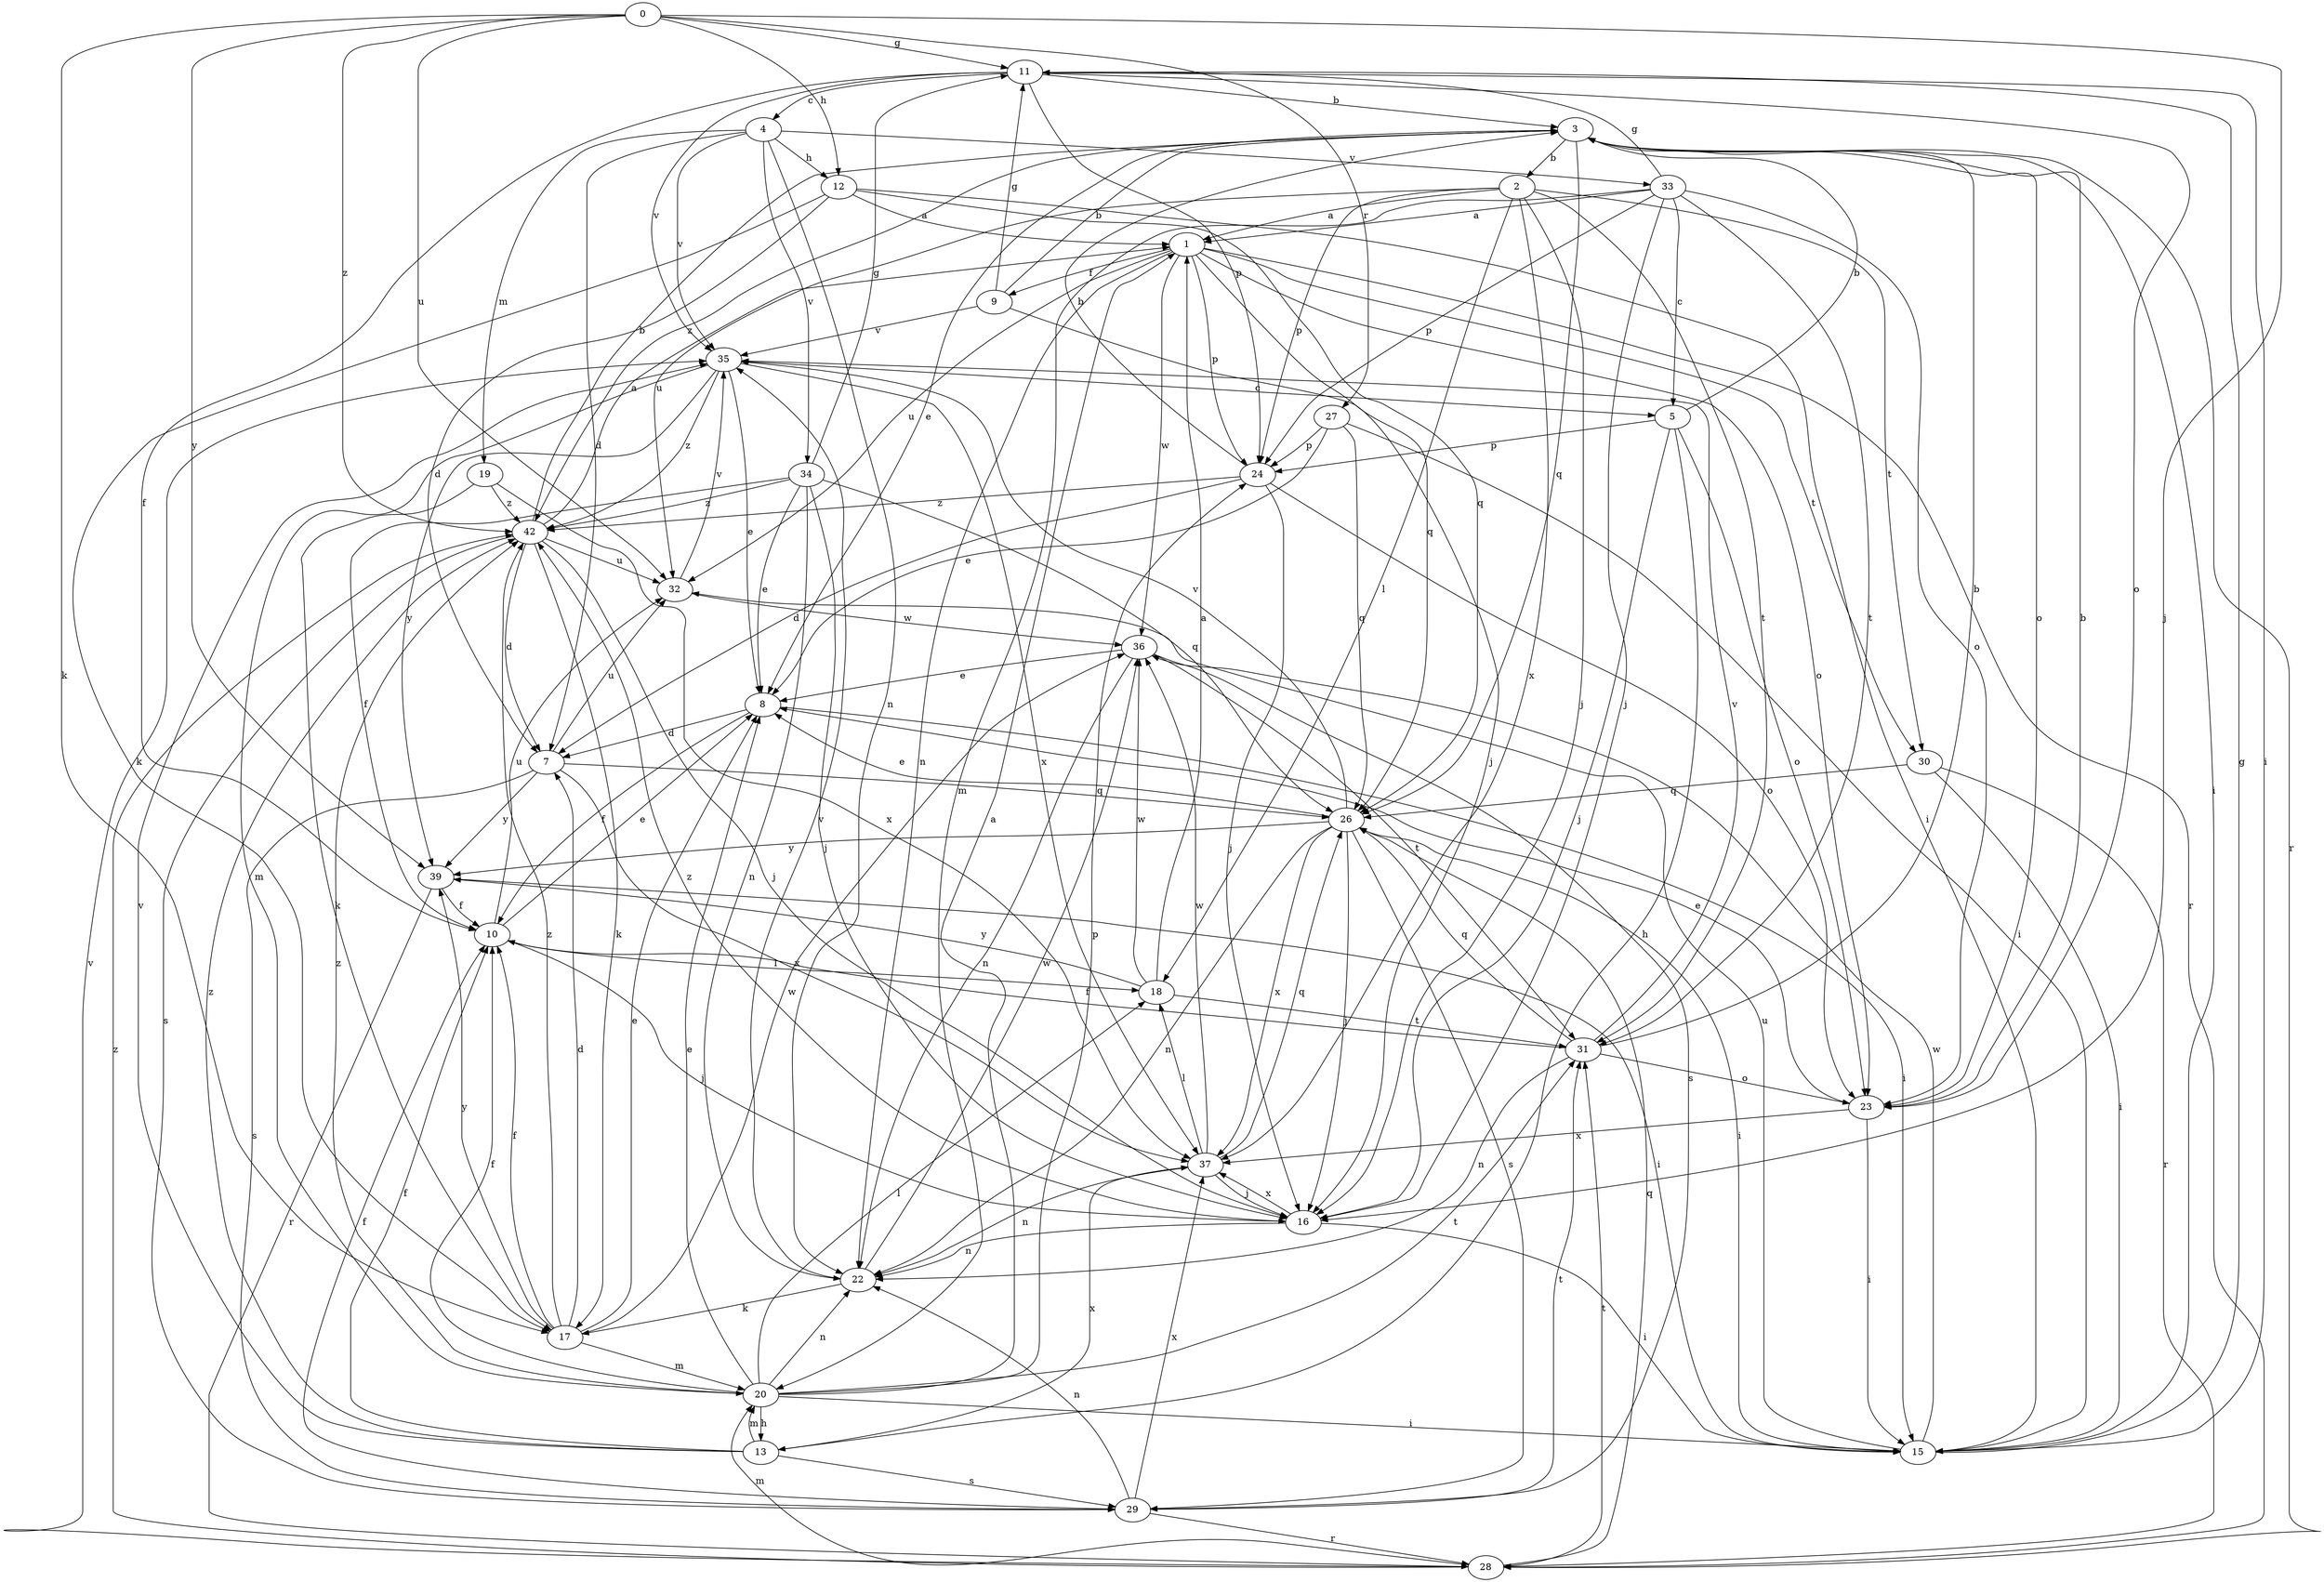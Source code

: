strict digraph  {
0;
1;
2;
3;
4;
5;
7;
8;
9;
10;
11;
12;
13;
15;
16;
17;
18;
19;
20;
22;
23;
24;
26;
27;
28;
29;
30;
31;
32;
33;
34;
35;
36;
37;
39;
42;
0 -> 11  [label=g];
0 -> 12  [label=h];
0 -> 16  [label=j];
0 -> 17  [label=k];
0 -> 27  [label=r];
0 -> 32  [label=u];
0 -> 39  [label=y];
0 -> 42  [label=z];
1 -> 9  [label=f];
1 -> 22  [label=n];
1 -> 23  [label=o];
1 -> 24  [label=p];
1 -> 26  [label=q];
1 -> 28  [label=r];
1 -> 30  [label=t];
1 -> 32  [label=u];
1 -> 36  [label=w];
2 -> 1  [label=a];
2 -> 16  [label=j];
2 -> 18  [label=l];
2 -> 24  [label=p];
2 -> 30  [label=t];
2 -> 31  [label=t];
2 -> 32  [label=u];
2 -> 37  [label=x];
3 -> 2  [label=b];
3 -> 8  [label=e];
3 -> 15  [label=i];
3 -> 23  [label=o];
3 -> 26  [label=q];
3 -> 28  [label=r];
3 -> 42  [label=z];
4 -> 7  [label=d];
4 -> 12  [label=h];
4 -> 19  [label=m];
4 -> 22  [label=n];
4 -> 33  [label=v];
4 -> 34  [label=v];
4 -> 35  [label=v];
5 -> 3  [label=b];
5 -> 13  [label=h];
5 -> 16  [label=j];
5 -> 23  [label=o];
5 -> 24  [label=p];
7 -> 26  [label=q];
7 -> 29  [label=s];
7 -> 32  [label=u];
7 -> 37  [label=x];
7 -> 39  [label=y];
8 -> 7  [label=d];
8 -> 10  [label=f];
8 -> 15  [label=i];
9 -> 3  [label=b];
9 -> 11  [label=g];
9 -> 16  [label=j];
9 -> 35  [label=v];
10 -> 8  [label=e];
10 -> 16  [label=j];
10 -> 18  [label=l];
10 -> 32  [label=u];
11 -> 3  [label=b];
11 -> 4  [label=c];
11 -> 10  [label=f];
11 -> 15  [label=i];
11 -> 23  [label=o];
11 -> 24  [label=p];
11 -> 35  [label=v];
12 -> 1  [label=a];
12 -> 7  [label=d];
12 -> 15  [label=i];
12 -> 17  [label=k];
12 -> 26  [label=q];
13 -> 10  [label=f];
13 -> 20  [label=m];
13 -> 29  [label=s];
13 -> 35  [label=v];
13 -> 37  [label=x];
13 -> 42  [label=z];
15 -> 11  [label=g];
15 -> 32  [label=u];
15 -> 36  [label=w];
16 -> 15  [label=i];
16 -> 22  [label=n];
16 -> 37  [label=x];
16 -> 42  [label=z];
17 -> 7  [label=d];
17 -> 8  [label=e];
17 -> 10  [label=f];
17 -> 20  [label=m];
17 -> 36  [label=w];
17 -> 39  [label=y];
17 -> 42  [label=z];
18 -> 1  [label=a];
18 -> 31  [label=t];
18 -> 36  [label=w];
18 -> 39  [label=y];
19 -> 17  [label=k];
19 -> 37  [label=x];
19 -> 42  [label=z];
20 -> 1  [label=a];
20 -> 8  [label=e];
20 -> 10  [label=f];
20 -> 13  [label=h];
20 -> 15  [label=i];
20 -> 18  [label=l];
20 -> 22  [label=n];
20 -> 24  [label=p];
20 -> 31  [label=t];
20 -> 42  [label=z];
22 -> 17  [label=k];
22 -> 35  [label=v];
22 -> 36  [label=w];
23 -> 3  [label=b];
23 -> 8  [label=e];
23 -> 15  [label=i];
23 -> 37  [label=x];
24 -> 3  [label=b];
24 -> 7  [label=d];
24 -> 16  [label=j];
24 -> 23  [label=o];
24 -> 42  [label=z];
26 -> 8  [label=e];
26 -> 15  [label=i];
26 -> 16  [label=j];
26 -> 22  [label=n];
26 -> 29  [label=s];
26 -> 35  [label=v];
26 -> 37  [label=x];
26 -> 39  [label=y];
27 -> 8  [label=e];
27 -> 15  [label=i];
27 -> 24  [label=p];
27 -> 26  [label=q];
28 -> 20  [label=m];
28 -> 26  [label=q];
28 -> 31  [label=t];
28 -> 35  [label=v];
28 -> 42  [label=z];
29 -> 10  [label=f];
29 -> 22  [label=n];
29 -> 28  [label=r];
29 -> 31  [label=t];
29 -> 37  [label=x];
30 -> 15  [label=i];
30 -> 26  [label=q];
30 -> 28  [label=r];
31 -> 3  [label=b];
31 -> 10  [label=f];
31 -> 22  [label=n];
31 -> 23  [label=o];
31 -> 26  [label=q];
31 -> 35  [label=v];
32 -> 35  [label=v];
32 -> 36  [label=w];
33 -> 1  [label=a];
33 -> 5  [label=c];
33 -> 11  [label=g];
33 -> 16  [label=j];
33 -> 20  [label=m];
33 -> 23  [label=o];
33 -> 24  [label=p];
33 -> 31  [label=t];
34 -> 8  [label=e];
34 -> 10  [label=f];
34 -> 11  [label=g];
34 -> 16  [label=j];
34 -> 22  [label=n];
34 -> 26  [label=q];
34 -> 42  [label=z];
35 -> 5  [label=c];
35 -> 8  [label=e];
35 -> 20  [label=m];
35 -> 37  [label=x];
35 -> 39  [label=y];
35 -> 42  [label=z];
36 -> 8  [label=e];
36 -> 22  [label=n];
36 -> 29  [label=s];
36 -> 31  [label=t];
37 -> 16  [label=j];
37 -> 18  [label=l];
37 -> 22  [label=n];
37 -> 26  [label=q];
37 -> 36  [label=w];
39 -> 10  [label=f];
39 -> 15  [label=i];
39 -> 28  [label=r];
42 -> 1  [label=a];
42 -> 3  [label=b];
42 -> 7  [label=d];
42 -> 16  [label=j];
42 -> 17  [label=k];
42 -> 29  [label=s];
42 -> 32  [label=u];
}
